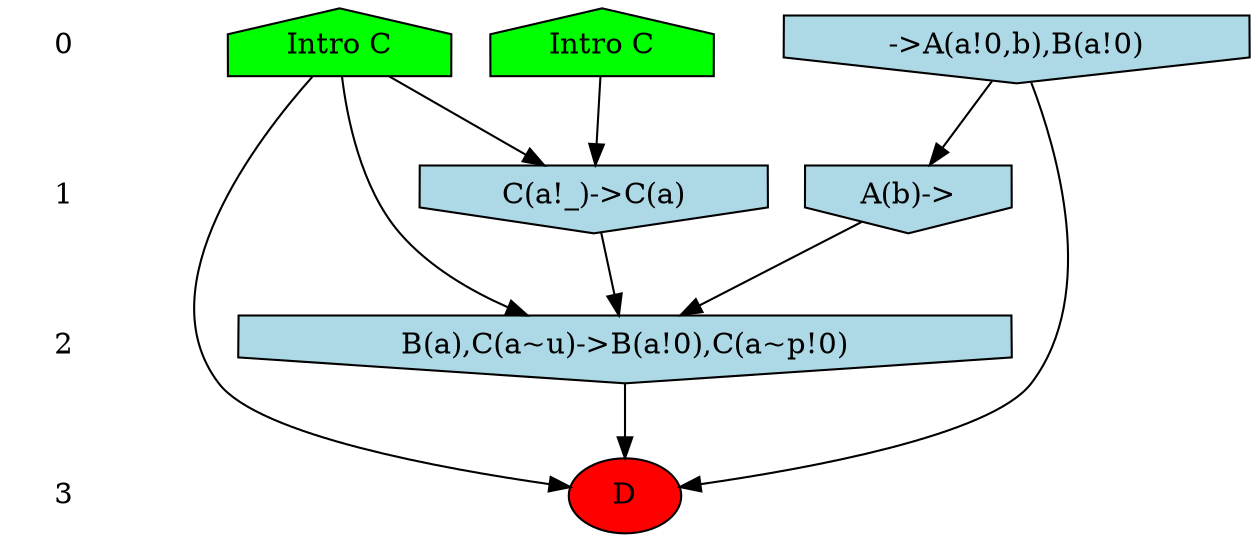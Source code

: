 /* Compression of 3 causal flows obtained in average at 6.558255E-01 t.u */
/* Compressed causal flows were: [9;7;5] */
digraph G{
 ranksep=.5 ; 
{ rank = same ; "0" [shape=plaintext] ; node_1 [label ="Intro C", shape=house, style=filled, fillcolor=green] ;
node_2 [label ="Intro C", shape=house, style=filled, fillcolor=green] ;
node_3 [label="->A(a!0,b),B(a!0)", shape=invhouse, style=filled, fillcolor = lightblue] ;
}
{ rank = same ; "1" [shape=plaintext] ; node_4 [label="A(b)->", shape=invhouse, style=filled, fillcolor = lightblue] ;
node_5 [label="C(a!_)->C(a)", shape=invhouse, style=filled, fillcolor = lightblue] ;
}
{ rank = same ; "2" [shape=plaintext] ; node_6 [label="B(a),C(a~u)->B(a!0),C(a~p!0)", shape=invhouse, style=filled, fillcolor = lightblue] ;
}
{ rank = same ; "3" [shape=plaintext] ; node_7 [label ="D", style=filled, fillcolor=red] ;
}
"0" -> "1" [style="invis"]; 
"1" -> "2" [style="invis"]; 
"2" -> "3" [style="invis"]; 
node_3 -> node_4
node_1 -> node_5
node_2 -> node_5
node_1 -> node_6
node_4 -> node_6
node_5 -> node_6
node_1 -> node_7
node_3 -> node_7
node_6 -> node_7
}
/*
 Dot generation time: 0.000000
*/